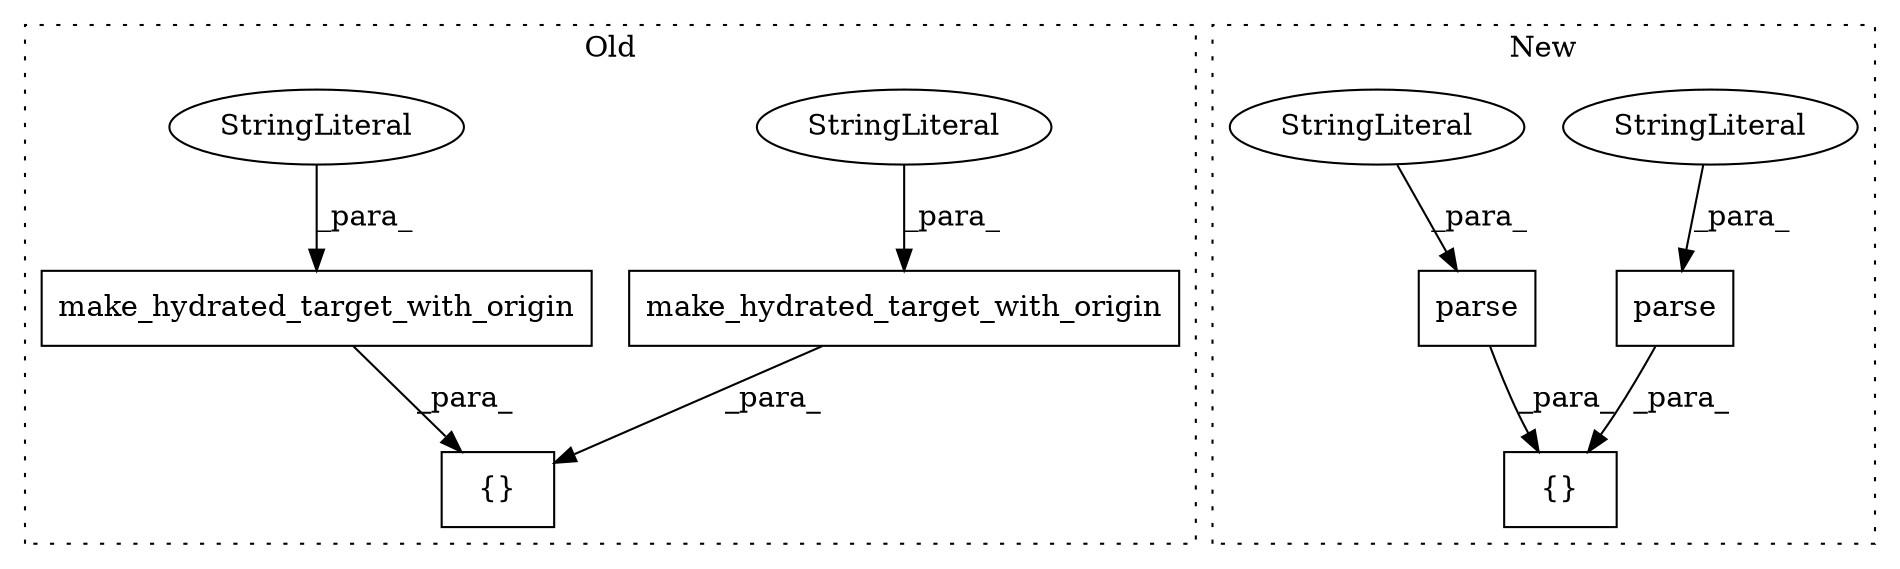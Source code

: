 digraph G {
subgraph cluster0 {
1 [label="{}" a="4" s="9175,9305" l="1,1" shape="box"];
5 [label="make_hydrated_target_with_origin" a="32" s="9246,9304" l="33,1" shape="box"];
8 [label="StringLiteral" a="45" s="9279" l="5" shape="ellipse"];
9 [label="make_hydrated_target_with_origin" a="32" s="9181,9239" l="33,1" shape="box"];
10 [label="StringLiteral" a="45" s="9214" l="5" shape="ellipse"];
label = "Old";
style="dotted";
}
subgraph cluster1 {
2 [label="parse" a="32" s="9375,9387" l="6,1" shape="box"];
3 [label="StringLiteral" a="45" s="9381" l="6" shape="ellipse"];
4 [label="{}" a="4" s="9344,9388" l="1,1" shape="box"];
6 [label="parse" a="32" s="9353,9365" l="6,1" shape="box"];
7 [label="StringLiteral" a="45" s="9359" l="6" shape="ellipse"];
label = "New";
style="dotted";
}
2 -> 4 [label="_para_"];
3 -> 2 [label="_para_"];
5 -> 1 [label="_para_"];
6 -> 4 [label="_para_"];
7 -> 6 [label="_para_"];
8 -> 5 [label="_para_"];
9 -> 1 [label="_para_"];
10 -> 9 [label="_para_"];
}